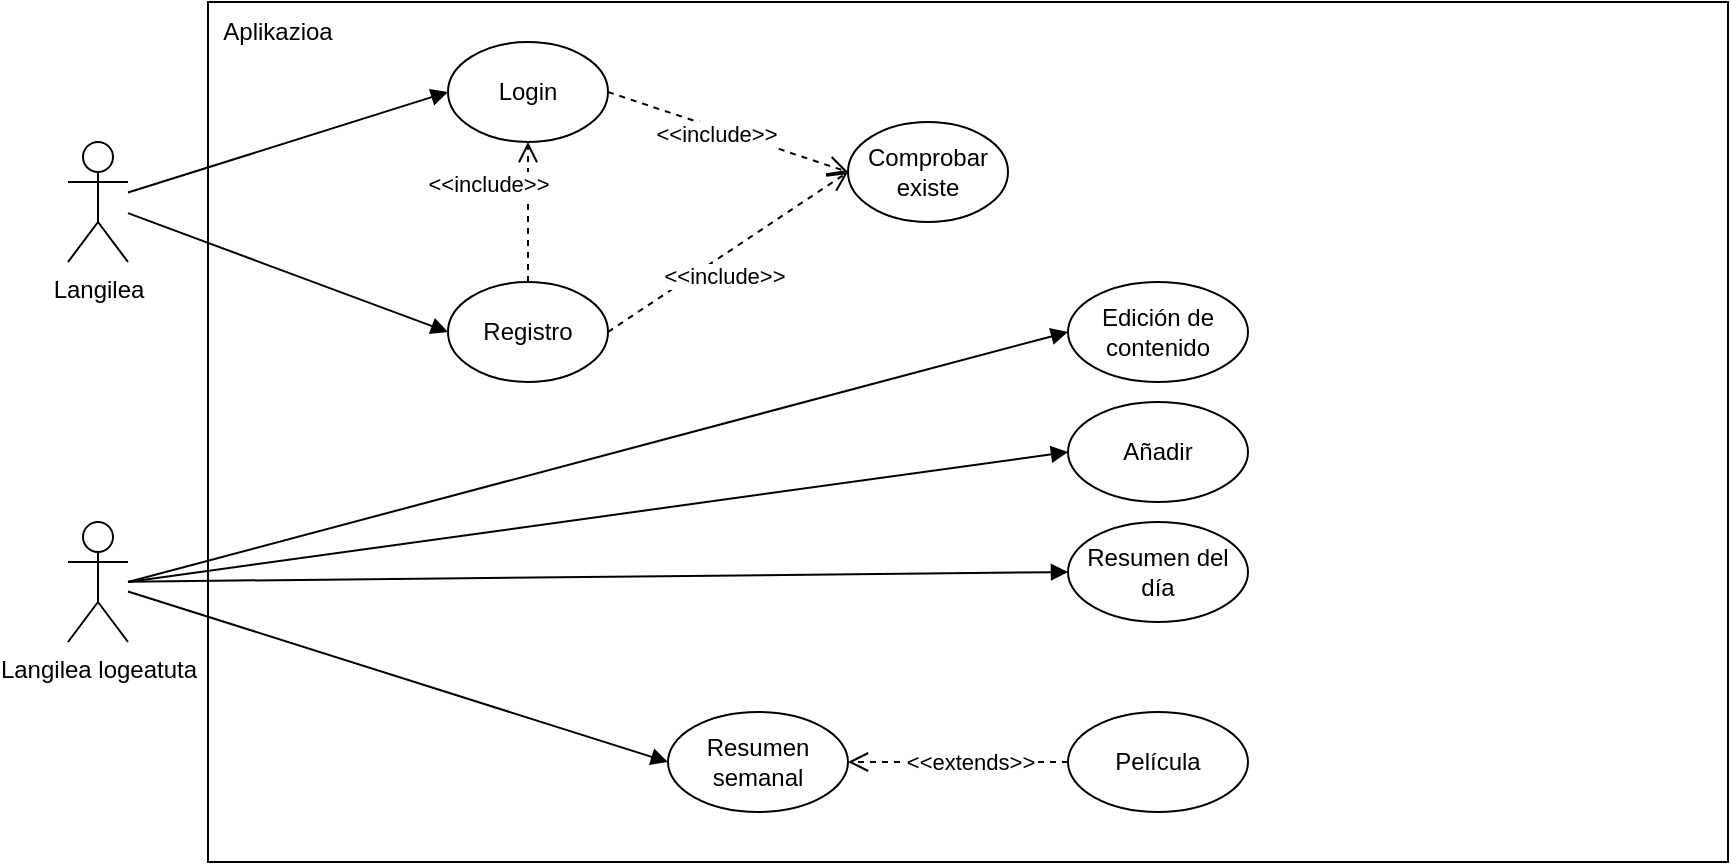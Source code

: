 <mxfile version="17.2.5" type="device"><diagram id="1aKjr-PpPqmqKmQXg18l" name="Página-1"><mxGraphModel dx="1022" dy="738" grid="1" gridSize="10" guides="1" tooltips="1" connect="1" arrows="1" fold="1" page="1" pageScale="1" pageWidth="827" pageHeight="1169" math="0" shadow="0"><root><mxCell id="0"/><mxCell id="1" parent="0"/><mxCell id="0InGDXmCi6xUjeNACo8j-5" value="" style="rounded=0;whiteSpace=wrap;html=1;fillColor=none;" parent="1" vertex="1"><mxGeometry x="120" y="130" width="760" height="430" as="geometry"/></mxCell><mxCell id="r_VUTsUW23Z3ikChxd-m-1" value="Langilea" style="shape=umlActor;verticalLabelPosition=bottom;verticalAlign=top;html=1;" parent="1" vertex="1"><mxGeometry x="50" y="200" width="30" height="60" as="geometry"/></mxCell><mxCell id="r_VUTsUW23Z3ikChxd-m-2" value="Login" style="ellipse;whiteSpace=wrap;html=1;" parent="1" vertex="1"><mxGeometry x="240" y="150" width="80" height="50" as="geometry"/></mxCell><mxCell id="r_VUTsUW23Z3ikChxd-m-3" value="Comprobar existe" style="ellipse;whiteSpace=wrap;html=1;" parent="1" vertex="1"><mxGeometry x="440" y="190" width="80" height="50" as="geometry"/></mxCell><mxCell id="r_VUTsUW23Z3ikChxd-m-4" value="Registro" style="ellipse;whiteSpace=wrap;html=1;" parent="1" vertex="1"><mxGeometry x="240" y="270" width="80" height="50" as="geometry"/></mxCell><mxCell id="r_VUTsUW23Z3ikChxd-m-7" value="" style="html=1;verticalAlign=bottom;endArrow=open;dashed=1;endSize=8;rounded=0;exitX=1;exitY=0.5;exitDx=0;exitDy=0;entryX=0;entryY=0.5;entryDx=0;entryDy=0;" parent="1" source="r_VUTsUW23Z3ikChxd-m-4" target="r_VUTsUW23Z3ikChxd-m-3" edge="1"><mxGeometry x="0.983" y="-138" relative="1" as="geometry"><mxPoint x="440" y="300" as="sourcePoint"/><mxPoint x="360" y="300" as="targetPoint"/><mxPoint as="offset"/></mxGeometry></mxCell><mxCell id="r_VUTsUW23Z3ikChxd-m-9" value="&amp;lt;&amp;lt;include&amp;gt;&amp;gt;" style="edgeLabel;html=1;align=center;verticalAlign=middle;resizable=0;points=[];" parent="r_VUTsUW23Z3ikChxd-m-7" vertex="1" connectable="0"><mxGeometry x="-0.462" relative="1" as="geometry"><mxPoint x="25" y="-7" as="offset"/></mxGeometry></mxCell><mxCell id="r_VUTsUW23Z3ikChxd-m-8" value="" style="html=1;verticalAlign=bottom;endArrow=open;dashed=1;endSize=8;rounded=0;exitX=1;exitY=0.5;exitDx=0;exitDy=0;entryX=0;entryY=0.5;entryDx=0;entryDy=0;" parent="1" source="r_VUTsUW23Z3ikChxd-m-2" target="r_VUTsUW23Z3ikChxd-m-3" edge="1"><mxGeometry x="-0.073" y="-1" relative="1" as="geometry"><mxPoint x="330" y="255" as="sourcePoint"/><mxPoint x="484" y="234" as="targetPoint"/><mxPoint as="offset"/></mxGeometry></mxCell><mxCell id="r_VUTsUW23Z3ikChxd-m-10" value="&amp;lt;&amp;lt;include&amp;gt;&amp;gt;" style="edgeLabel;html=1;align=center;verticalAlign=middle;resizable=0;points=[];" parent="r_VUTsUW23Z3ikChxd-m-8" vertex="1" connectable="0"><mxGeometry x="0.251" y="-1" relative="1" as="geometry"><mxPoint x="-21" y="-5" as="offset"/></mxGeometry></mxCell><mxCell id="r_VUTsUW23Z3ikChxd-m-13" value="Resumen semanal" style="ellipse;whiteSpace=wrap;html=1;" parent="1" vertex="1"><mxGeometry x="350" y="485" width="90" height="50" as="geometry"/></mxCell><mxCell id="r_VUTsUW23Z3ikChxd-m-15" value="Edición de contenido" style="ellipse;whiteSpace=wrap;html=1;" parent="1" vertex="1"><mxGeometry x="550" y="270" width="90" height="50" as="geometry"/></mxCell><mxCell id="r_VUTsUW23Z3ikChxd-m-16" value="Añadir" style="ellipse;whiteSpace=wrap;html=1;" parent="1" vertex="1"><mxGeometry x="550" y="330" width="90" height="50" as="geometry"/></mxCell><mxCell id="r_VUTsUW23Z3ikChxd-m-17" value="Resumen del día" style="ellipse;whiteSpace=wrap;html=1;" parent="1" vertex="1"><mxGeometry x="550" y="390" width="90" height="50" as="geometry"/></mxCell><mxCell id="r_VUTsUW23Z3ikChxd-m-26" value="" style="html=1;verticalAlign=bottom;endArrow=block;rounded=0;entryX=0;entryY=0.5;entryDx=0;entryDy=0;" parent="1" source="r_VUTsUW23Z3ikChxd-m-1" target="r_VUTsUW23Z3ikChxd-m-2" edge="1"><mxGeometry width="80" relative="1" as="geometry"><mxPoint x="130" y="340" as="sourcePoint"/><mxPoint x="280" y="320" as="targetPoint"/></mxGeometry></mxCell><mxCell id="r_VUTsUW23Z3ikChxd-m-27" value="" style="html=1;verticalAlign=bottom;endArrow=block;rounded=0;entryX=0;entryY=0.5;entryDx=0;entryDy=0;" parent="1" source="r_VUTsUW23Z3ikChxd-m-1" target="r_VUTsUW23Z3ikChxd-m-4" edge="1"><mxGeometry width="80" relative="1" as="geometry"><mxPoint x="130" y="350" as="sourcePoint"/><mxPoint x="250" y="195" as="targetPoint"/></mxGeometry></mxCell><mxCell id="r_VUTsUW23Z3ikChxd-m-28" value="" style="html=1;verticalAlign=bottom;endArrow=open;dashed=1;endSize=8;rounded=0;exitX=0.5;exitY=0;exitDx=0;exitDy=0;entryX=0.5;entryY=1;entryDx=0;entryDy=0;" parent="1" source="r_VUTsUW23Z3ikChxd-m-4" target="r_VUTsUW23Z3ikChxd-m-2" edge="1"><mxGeometry x="-0.073" y="-1" relative="1" as="geometry"><mxPoint x="330" y="185" as="sourcePoint"/><mxPoint x="450" y="225" as="targetPoint"/><mxPoint as="offset"/></mxGeometry></mxCell><mxCell id="r_VUTsUW23Z3ikChxd-m-29" value="&amp;lt;&amp;lt;include&amp;gt;&amp;gt;" style="edgeLabel;html=1;align=center;verticalAlign=middle;resizable=0;points=[];" parent="r_VUTsUW23Z3ikChxd-m-28" vertex="1" connectable="0"><mxGeometry x="0.251" y="-1" relative="1" as="geometry"><mxPoint x="-21" y="-5" as="offset"/></mxGeometry></mxCell><mxCell id="r_VUTsUW23Z3ikChxd-m-31" value="" style="html=1;verticalAlign=bottom;endArrow=block;rounded=0;entryX=0;entryY=0.5;entryDx=0;entryDy=0;" parent="1" source="0InGDXmCi6xUjeNACo8j-1" target="r_VUTsUW23Z3ikChxd-m-13" edge="1"><mxGeometry width="80" relative="1" as="geometry"><mxPoint x="130" y="360" as="sourcePoint"/><mxPoint x="460" y="365" as="targetPoint"/></mxGeometry></mxCell><mxCell id="r_VUTsUW23Z3ikChxd-m-38" value="Película" style="ellipse;whiteSpace=wrap;html=1;" parent="1" vertex="1"><mxGeometry x="550" y="485" width="90" height="50" as="geometry"/></mxCell><mxCell id="r_VUTsUW23Z3ikChxd-m-40" value="" style="html=1;verticalAlign=bottom;endArrow=open;dashed=1;endSize=8;rounded=0;exitX=0;exitY=0.5;exitDx=0;exitDy=0;entryX=1;entryY=0.5;entryDx=0;entryDy=0;" parent="1" source="r_VUTsUW23Z3ikChxd-m-38" target="r_VUTsUW23Z3ikChxd-m-13" edge="1"><mxGeometry x="0.983" y="-138" relative="1" as="geometry"><mxPoint x="330" y="305" as="sourcePoint"/><mxPoint x="450" y="225" as="targetPoint"/><mxPoint as="offset"/></mxGeometry></mxCell><mxCell id="r_VUTsUW23Z3ikChxd-m-41" value="&amp;lt;&amp;lt;extends&amp;gt;&amp;gt;" style="edgeLabel;html=1;align=center;verticalAlign=middle;resizable=0;points=[];" parent="r_VUTsUW23Z3ikChxd-m-40" vertex="1" connectable="0"><mxGeometry x="-0.462" relative="1" as="geometry"><mxPoint x="-20" as="offset"/></mxGeometry></mxCell><mxCell id="0InGDXmCi6xUjeNACo8j-1" value="Langilea logeatuta" style="shape=umlActor;verticalLabelPosition=bottom;verticalAlign=top;html=1;" parent="1" vertex="1"><mxGeometry x="50" y="390" width="30" height="60" as="geometry"/></mxCell><mxCell id="0InGDXmCi6xUjeNACo8j-6" value="Aplikazioa" style="text;html=1;strokeColor=none;fillColor=none;align=center;verticalAlign=middle;whiteSpace=wrap;rounded=0;" parent="1" vertex="1"><mxGeometry x="120" y="130" width="70" height="30" as="geometry"/></mxCell><mxCell id="0InGDXmCi6xUjeNACo8j-7" value="" style="html=1;verticalAlign=bottom;endArrow=block;rounded=0;entryX=0;entryY=0.5;entryDx=0;entryDy=0;" parent="1" source="0InGDXmCi6xUjeNACo8j-1" target="r_VUTsUW23Z3ikChxd-m-17" edge="1"><mxGeometry width="80" relative="1" as="geometry"><mxPoint x="90" y="434.737" as="sourcePoint"/><mxPoint x="360.0" y="520" as="targetPoint"/></mxGeometry></mxCell><mxCell id="0InGDXmCi6xUjeNACo8j-8" value="" style="html=1;verticalAlign=bottom;endArrow=block;rounded=0;entryX=0;entryY=0.5;entryDx=0;entryDy=0;" parent="1" target="r_VUTsUW23Z3ikChxd-m-15" edge="1"><mxGeometry width="80" relative="1" as="geometry"><mxPoint x="80" y="420" as="sourcePoint"/><mxPoint x="560.0" y="425" as="targetPoint"/></mxGeometry></mxCell><mxCell id="0InGDXmCi6xUjeNACo8j-9" value="" style="html=1;verticalAlign=bottom;endArrow=block;rounded=0;entryX=0;entryY=0.5;entryDx=0;entryDy=0;" parent="1" target="r_VUTsUW23Z3ikChxd-m-16" edge="1"><mxGeometry width="80" relative="1" as="geometry"><mxPoint x="80" y="420" as="sourcePoint"/><mxPoint x="570.0" y="435" as="targetPoint"/></mxGeometry></mxCell></root></mxGraphModel></diagram></mxfile>